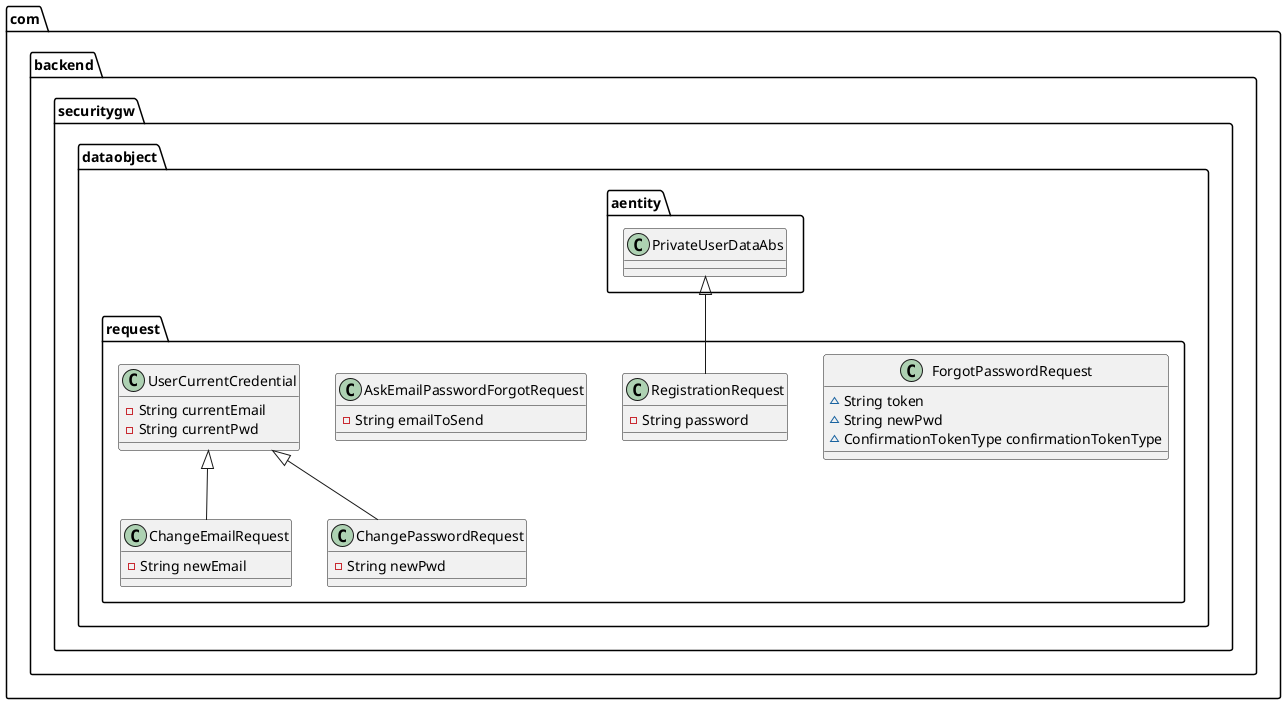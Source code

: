 @startuml
class com.backend.securitygw.dataobject.request.ForgotPasswordRequest {
~ String token
~ String newPwd
~ ConfirmationTokenType confirmationTokenType
}
class com.backend.securitygw.dataobject.request.RegistrationRequest {
- String password
}
class com.backend.securitygw.dataobject.request.AskEmailPasswordForgotRequest {
- String emailToSend
}
class com.backend.securitygw.dataobject.request.UserCurrentCredential {
- String currentEmail
- String currentPwd
}
class com.backend.securitygw.dataobject.request.ChangeEmailRequest {
- String newEmail
}
class com.backend.securitygw.dataobject.request.ChangePasswordRequest {
- String newPwd
}


com.backend.securitygw.dataobject.aentity.PrivateUserDataAbs <|-- com.backend.securitygw.dataobject.request.RegistrationRequest
com.backend.securitygw.dataobject.request.UserCurrentCredential <|-- com.backend.securitygw.dataobject.request.ChangeEmailRequest
com.backend.securitygw.dataobject.request.UserCurrentCredential <|-- com.backend.securitygw.dataobject.request.ChangePasswordRequest
@enduml